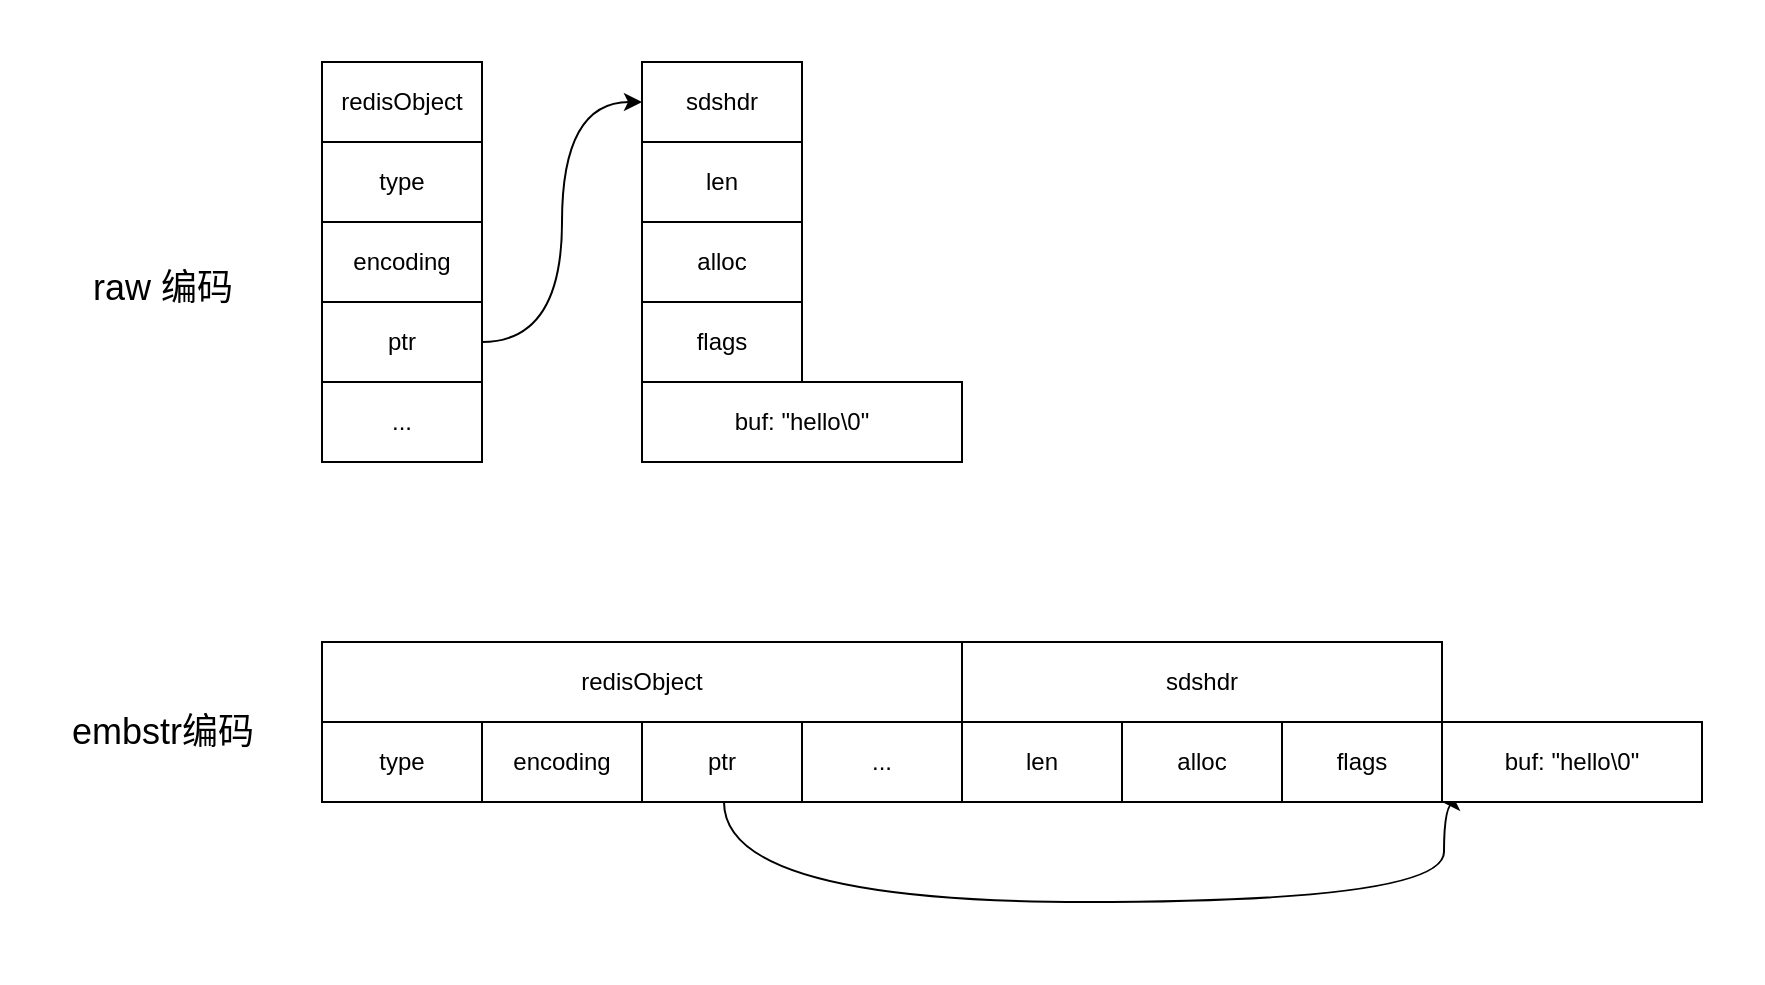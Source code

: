 <mxfile version="24.7.7">
  <diagram name="第 1 页" id="-R74stWvV-uGR1ocCa0s">
    <mxGraphModel dx="896" dy="594" grid="1" gridSize="10" guides="1" tooltips="1" connect="1" arrows="1" fold="1" page="1" pageScale="1" pageWidth="827" pageHeight="1169" math="0" shadow="0">
      <root>
        <mxCell id="0" />
        <mxCell id="1" parent="0" />
        <mxCell id="QH9-boY5FQvzRluYM9Ri-35" value="" style="rounded=0;whiteSpace=wrap;html=1;opacity=0;" vertex="1" parent="1">
          <mxGeometry y="130" width="880" height="490" as="geometry" />
        </mxCell>
        <mxCell id="QH9-boY5FQvzRluYM9Ri-11" value="&lt;span style=&quot;text-wrap: nowrap;&quot;&gt;redisObject&lt;/span&gt;" style="rounded=0;whiteSpace=wrap;html=1;" vertex="1" parent="1">
          <mxGeometry x="160" y="160" width="80" height="40" as="geometry" />
        </mxCell>
        <mxCell id="QH9-boY5FQvzRluYM9Ri-1" value="type" style="rounded=0;whiteSpace=wrap;html=1;" vertex="1" parent="1">
          <mxGeometry x="160" y="200" width="80" height="40" as="geometry" />
        </mxCell>
        <mxCell id="QH9-boY5FQvzRluYM9Ri-2" value="encoding" style="rounded=0;whiteSpace=wrap;html=1;" vertex="1" parent="1">
          <mxGeometry x="160" y="240" width="80" height="40" as="geometry" />
        </mxCell>
        <mxCell id="QH9-boY5FQvzRluYM9Ri-13" style="edgeStyle=orthogonalEdgeStyle;rounded=0;orthogonalLoop=1;jettySize=auto;html=1;entryX=0;entryY=0.5;entryDx=0;entryDy=0;curved=1;" edge="1" parent="1" source="QH9-boY5FQvzRluYM9Ri-3" target="QH9-boY5FQvzRluYM9Ri-12">
          <mxGeometry relative="1" as="geometry" />
        </mxCell>
        <mxCell id="QH9-boY5FQvzRluYM9Ri-3" value="ptr" style="rounded=0;whiteSpace=wrap;html=1;" vertex="1" parent="1">
          <mxGeometry x="160" y="280" width="80" height="40" as="geometry" />
        </mxCell>
        <mxCell id="QH9-boY5FQvzRluYM9Ri-4" value="..." style="rounded=0;whiteSpace=wrap;html=1;" vertex="1" parent="1">
          <mxGeometry x="160" y="320" width="80" height="40" as="geometry" />
        </mxCell>
        <mxCell id="QH9-boY5FQvzRluYM9Ri-5" value="len" style="rounded=0;whiteSpace=wrap;html=1;" vertex="1" parent="1">
          <mxGeometry x="320" y="200" width="80" height="40" as="geometry" />
        </mxCell>
        <mxCell id="QH9-boY5FQvzRluYM9Ri-6" value="alloc" style="rounded=0;whiteSpace=wrap;html=1;" vertex="1" parent="1">
          <mxGeometry x="320" y="240" width="80" height="40" as="geometry" />
        </mxCell>
        <mxCell id="QH9-boY5FQvzRluYM9Ri-7" value="flags" style="rounded=0;whiteSpace=wrap;html=1;" vertex="1" parent="1">
          <mxGeometry x="320" y="280" width="80" height="40" as="geometry" />
        </mxCell>
        <mxCell id="QH9-boY5FQvzRluYM9Ri-8" value="buf: &quot;hello\0&quot;" style="rounded=0;whiteSpace=wrap;html=1;" vertex="1" parent="1">
          <mxGeometry x="320" y="320" width="160" height="40" as="geometry" />
        </mxCell>
        <mxCell id="QH9-boY5FQvzRluYM9Ri-12" value="&lt;span style=&quot;text-wrap: nowrap;&quot;&gt;sdshdr&lt;/span&gt;" style="rounded=0;whiteSpace=wrap;html=1;" vertex="1" parent="1">
          <mxGeometry x="320" y="160" width="80" height="40" as="geometry" />
        </mxCell>
        <mxCell id="QH9-boY5FQvzRluYM9Ri-21" value="&lt;font style=&quot;font-size: 18px;&quot;&gt;raw 编码&lt;/font&gt;" style="text;html=1;align=center;verticalAlign=middle;resizable=0;points=[];autosize=1;strokeColor=none;fillColor=none;" vertex="1" parent="1">
          <mxGeometry x="35" y="253" width="90" height="40" as="geometry" />
        </mxCell>
        <mxCell id="QH9-boY5FQvzRluYM9Ri-22" value="&lt;span style=&quot;text-wrap: nowrap;&quot;&gt;redisObject&lt;/span&gt;" style="rounded=0;whiteSpace=wrap;html=1;" vertex="1" parent="1">
          <mxGeometry x="160" y="450" width="320" height="40" as="geometry" />
        </mxCell>
        <mxCell id="QH9-boY5FQvzRluYM9Ri-23" value="type" style="rounded=0;whiteSpace=wrap;html=1;" vertex="1" parent="1">
          <mxGeometry x="160" y="490" width="80" height="40" as="geometry" />
        </mxCell>
        <mxCell id="QH9-boY5FQvzRluYM9Ri-24" value="encoding" style="rounded=0;whiteSpace=wrap;html=1;" vertex="1" parent="1">
          <mxGeometry x="240" y="490" width="80" height="40" as="geometry" />
        </mxCell>
        <mxCell id="QH9-boY5FQvzRluYM9Ri-34" style="edgeStyle=orthogonalEdgeStyle;rounded=0;orthogonalLoop=1;jettySize=auto;html=1;curved=1;entryX=0;entryY=1;entryDx=0;entryDy=0;" edge="1" parent="1" target="QH9-boY5FQvzRluYM9Ri-32">
          <mxGeometry relative="1" as="geometry">
            <mxPoint x="730" y="570" as="targetPoint" />
            <mxPoint x="361" y="530" as="sourcePoint" />
            <Array as="points">
              <mxPoint x="361" y="580" />
              <mxPoint x="721" y="580" />
            </Array>
          </mxGeometry>
        </mxCell>
        <mxCell id="QH9-boY5FQvzRluYM9Ri-25" value="ptr" style="rounded=0;whiteSpace=wrap;html=1;" vertex="1" parent="1">
          <mxGeometry x="320" y="490" width="80" height="40" as="geometry" />
        </mxCell>
        <mxCell id="QH9-boY5FQvzRluYM9Ri-26" value="..." style="rounded=0;whiteSpace=wrap;html=1;" vertex="1" parent="1">
          <mxGeometry x="400" y="490" width="80" height="40" as="geometry" />
        </mxCell>
        <mxCell id="QH9-boY5FQvzRluYM9Ri-27" value="&lt;font style=&quot;font-size: 18px;&quot;&gt;embstr编码&lt;/font&gt;" style="text;html=1;align=center;verticalAlign=middle;resizable=0;points=[];autosize=1;strokeColor=none;fillColor=none;" vertex="1" parent="1">
          <mxGeometry x="25" y="475" width="110" height="40" as="geometry" />
        </mxCell>
        <mxCell id="QH9-boY5FQvzRluYM9Ri-28" value="len" style="rounded=0;whiteSpace=wrap;html=1;" vertex="1" parent="1">
          <mxGeometry x="480" y="490" width="80" height="40" as="geometry" />
        </mxCell>
        <mxCell id="QH9-boY5FQvzRluYM9Ri-29" value="alloc" style="rounded=0;whiteSpace=wrap;html=1;" vertex="1" parent="1">
          <mxGeometry x="560" y="490" width="80" height="40" as="geometry" />
        </mxCell>
        <mxCell id="QH9-boY5FQvzRluYM9Ri-30" value="&lt;span style=&quot;text-wrap: nowrap;&quot;&gt;sdshdr&lt;/span&gt;" style="rounded=0;whiteSpace=wrap;html=1;" vertex="1" parent="1">
          <mxGeometry x="480" y="450" width="240" height="40" as="geometry" />
        </mxCell>
        <mxCell id="QH9-boY5FQvzRluYM9Ri-31" value="flags" style="rounded=0;whiteSpace=wrap;html=1;" vertex="1" parent="1">
          <mxGeometry x="640" y="490" width="80" height="40" as="geometry" />
        </mxCell>
        <mxCell id="QH9-boY5FQvzRluYM9Ri-32" value="buf: &quot;hello\0&quot;" style="rounded=0;whiteSpace=wrap;html=1;" vertex="1" parent="1">
          <mxGeometry x="720" y="490" width="130" height="40" as="geometry" />
        </mxCell>
      </root>
    </mxGraphModel>
  </diagram>
</mxfile>

